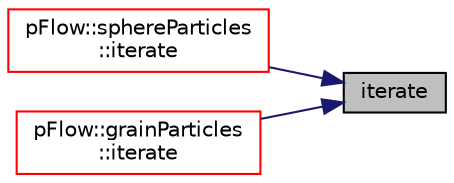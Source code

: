 digraph "iterate"
{
 // LATEX_PDF_SIZE
  edge [fontname="Helvetica",fontsize="10",labelfontname="Helvetica",labelfontsize="10"];
  node [fontname="Helvetica",fontsize="10",shape=record];
  rankdir="RL";
  Node1 [label="iterate",height=0.2,width=0.4,color="black", fillcolor="grey75", style="filled", fontcolor="black",tooltip="This is called in time loop."];
  Node1 -> Node2 [dir="back",color="midnightblue",fontsize="10",style="solid",fontname="Helvetica"];
  Node2 [label="pFlow::sphereParticles\l::iterate",height=0.2,width=0.4,color="red", fillcolor="white", style="filled",URL="$classpFlow_1_1sphereParticles.html#afa767bddda52eb71cea18f755e17d559",tooltip="iterate particles"];
  Node1 -> Node4 [dir="back",color="midnightblue",fontsize="10",style="solid",fontname="Helvetica"];
  Node4 [label="pFlow::grainParticles\l::iterate",height=0.2,width=0.4,color="red", fillcolor="white", style="filled",URL="$classpFlow_1_1grainParticles.html#afa767bddda52eb71cea18f755e17d559",tooltip="iterate particles"];
}
